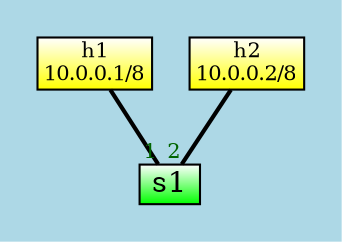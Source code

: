 strict graph "" {
	graph [bb="0,0,114.86,151.01",
		bgcolor=lightblue,
		margin=0,
		pad=0.25
	];
	node [label="\N"];
	s1	[fillcolor="green:white",
		gradientangle=90,
		height=0.26917,
		margin="0.08,0.02",
		pos="47.462,80.896",
		shape=box,
		style=filled,
		width=0.32667];
	h1	[fillcolor="yellow:white",
		fontsize=10,
		gradientangle=90,
		height=0.3525,
		label="h1
10.0.0.1/8",
		margin="0.04,0.02",
		pos="91.357,138.32",
		shape=box,
		style=filled,
		width=0.65292];
	h1 -- s1	[fontcolor=darkgreen,
		fontsize=10,
		head_lp="52.434,96.459",
		headlabel=1,
		penwidth=2.0,
		pos="81.397,125.29 73.404,114.83 62.351,100.37 55.059,90.834"];
	h2	[fillcolor="yellow:white",
		fontsize=10,
		gradientangle=90,
		height=0.3525,
		label="h2
10.0.0.2/8",
		margin="0.04,0.02",
		pos="23.505,12.69",
		shape=box,
		style=filled,
		width=0.65292];
	h2 -- s1	[fontcolor=darkgreen,
		fontsize=10,
		head_lp="41.321,65.262",
		headlabel=2,
		penwidth=2.0,
		pos="28.124,25.841 32.747,39.003 39.758,58.962 43.946,70.887"];
}
